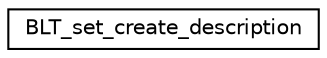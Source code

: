 digraph "Graphical Class Hierarchy"
{
  edge [fontname="Helvetica",fontsize="10",labelfontname="Helvetica",labelfontsize="10"];
  node [fontname="Helvetica",fontsize="10",shape=record];
  rankdir="LR";
  Node0 [label="BLT_set_create_description",height=0.2,width=0.4,color="black", fillcolor="white", style="filled",URL="$df/d6a/class_b_l_t__set__create__description.html"];
}
